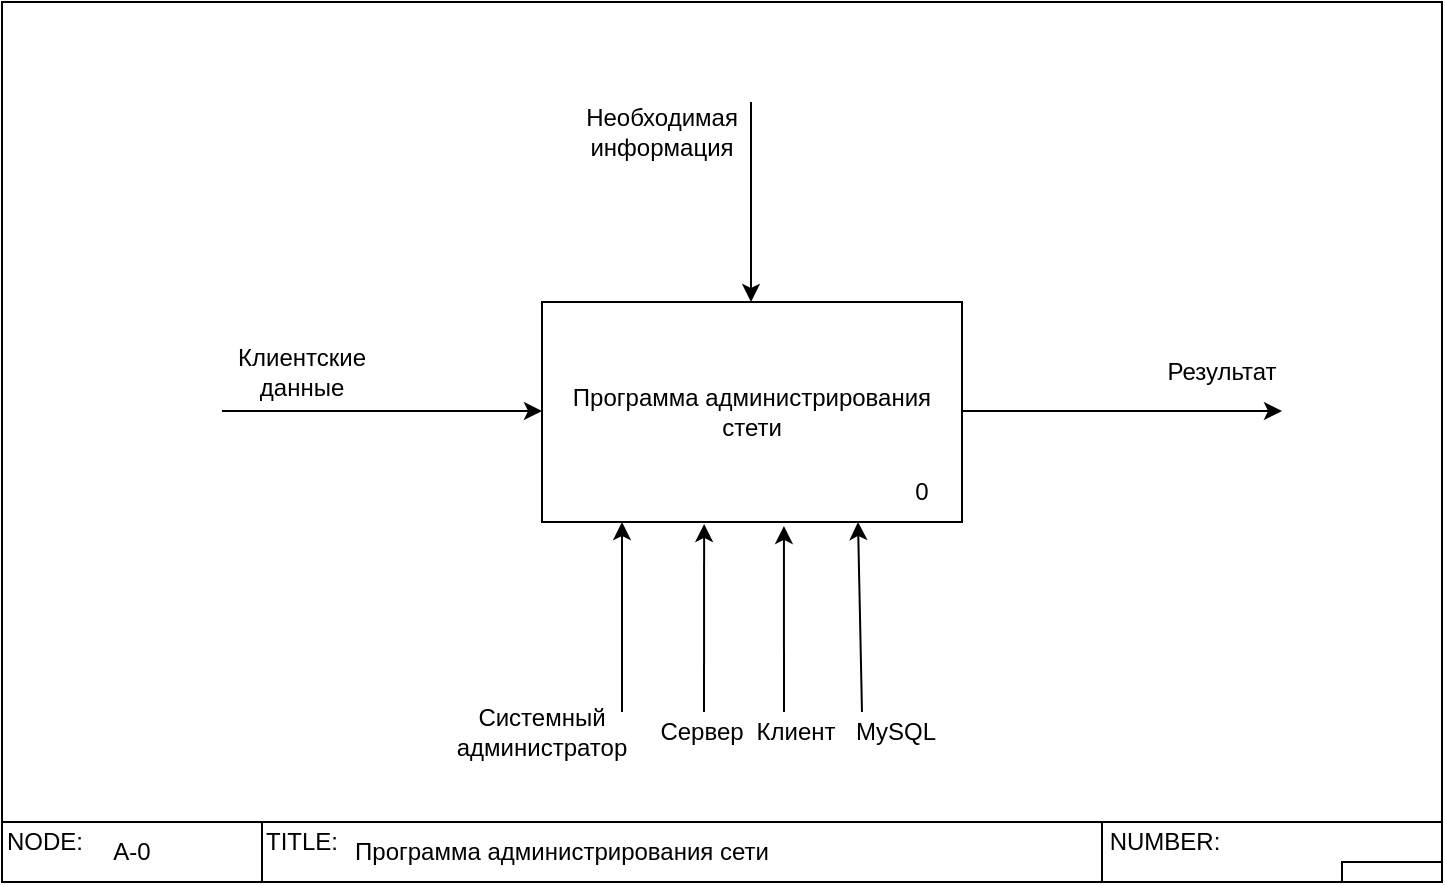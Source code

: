 <mxfile version="13.0.1" type="github">
  <diagram id="L7s4xPTiVDL2cpyjSdkr" name="Page-1">
    <mxGraphModel dx="1182" dy="764" grid="1" gridSize="10" guides="1" tooltips="1" connect="1" arrows="1" fold="1" page="1" pageScale="1" pageWidth="827" pageHeight="1169" math="0" shadow="0">
      <root>
        <mxCell id="0" />
        <mxCell id="1" parent="0" />
        <mxCell id="xcm8XhxW1ZEP3r7AVfZU-2" value="Программа администрирования стети" style="rounded=0;whiteSpace=wrap;html=1;" parent="1" vertex="1">
          <mxGeometry x="280" y="315" width="210" height="110" as="geometry" />
        </mxCell>
        <mxCell id="xcm8XhxW1ZEP3r7AVfZU-8" value="" style="endArrow=classic;html=1;" parent="1" edge="1">
          <mxGeometry width="50" height="50" relative="1" as="geometry">
            <mxPoint x="384.5" y="215" as="sourcePoint" />
            <mxPoint x="384.5" y="315" as="targetPoint" />
          </mxGeometry>
        </mxCell>
        <mxCell id="xcm8XhxW1ZEP3r7AVfZU-10" value="" style="endArrow=classic;html=1;entryX=1;entryY=1;entryDx=0;entryDy=0;" parent="1" edge="1">
          <mxGeometry width="50" height="50" relative="1" as="geometry">
            <mxPoint x="320" y="520" as="sourcePoint" />
            <mxPoint x="320" y="425" as="targetPoint" />
          </mxGeometry>
        </mxCell>
        <mxCell id="xcm8XhxW1ZEP3r7AVfZU-11" value="" style="endArrow=classic;html=1;entryX=0.576;entryY=1.018;entryDx=0;entryDy=0;entryPerimeter=0;" parent="1" edge="1" target="xcm8XhxW1ZEP3r7AVfZU-2">
          <mxGeometry width="50" height="50" relative="1" as="geometry">
            <mxPoint x="401" y="520" as="sourcePoint" />
            <mxPoint x="460" y="425" as="targetPoint" />
          </mxGeometry>
        </mxCell>
        <mxCell id="xcm8XhxW1ZEP3r7AVfZU-13" value="" style="endArrow=classic;html=1;" parent="1" edge="1">
          <mxGeometry width="50" height="50" relative="1" as="geometry">
            <mxPoint x="490" y="369.5" as="sourcePoint" />
            <mxPoint x="650" y="369.5" as="targetPoint" />
          </mxGeometry>
        </mxCell>
        <mxCell id="xcm8XhxW1ZEP3r7AVfZU-14" value="" style="endArrow=classic;html=1;" parent="1" edge="1">
          <mxGeometry width="50" height="50" relative="1" as="geometry">
            <mxPoint x="120" y="369.5" as="sourcePoint" />
            <mxPoint x="280" y="369.5" as="targetPoint" />
          </mxGeometry>
        </mxCell>
        <mxCell id="xcm8XhxW1ZEP3r7AVfZU-15" value="Необходимая информация" style="text;html=1;strokeColor=none;fillColor=none;align=center;verticalAlign=middle;whiteSpace=wrap;rounded=0;" parent="1" vertex="1">
          <mxGeometry x="320" y="220" width="40" height="20" as="geometry" />
        </mxCell>
        <mxCell id="xcm8XhxW1ZEP3r7AVfZU-18" value="Результат" style="text;html=1;strokeColor=none;fillColor=none;align=center;verticalAlign=middle;whiteSpace=wrap;rounded=0;" parent="1" vertex="1">
          <mxGeometry x="600" y="340" width="40" height="20" as="geometry" />
        </mxCell>
        <mxCell id="xcm8XhxW1ZEP3r7AVfZU-19" value="Клиентские данные" style="text;html=1;strokeColor=none;fillColor=none;align=center;verticalAlign=middle;whiteSpace=wrap;rounded=0;" parent="1" vertex="1">
          <mxGeometry x="140" y="340" width="40" height="20" as="geometry" />
        </mxCell>
        <mxCell id="xcm8XhxW1ZEP3r7AVfZU-20" value="Системный администратор" style="text;html=1;strokeColor=none;fillColor=none;align=center;verticalAlign=middle;whiteSpace=wrap;rounded=0;" parent="1" vertex="1">
          <mxGeometry x="260" y="520" width="40" height="20" as="geometry" />
        </mxCell>
        <mxCell id="xcm8XhxW1ZEP3r7AVfZU-23" value="0" style="text;html=1;strokeColor=none;fillColor=none;align=center;verticalAlign=middle;whiteSpace=wrap;rounded=0;" parent="1" vertex="1">
          <mxGeometry x="450" y="400" width="40" height="20" as="geometry" />
        </mxCell>
        <mxCell id="dJ7ejp0NbuTF8aXYp7Hg-1" value="" style="endArrow=classic;html=1;entryX=0.386;entryY=1.009;entryDx=0;entryDy=0;entryPerimeter=0;" parent="1" target="xcm8XhxW1ZEP3r7AVfZU-2" edge="1">
          <mxGeometry width="50" height="50" relative="1" as="geometry">
            <mxPoint x="361" y="520" as="sourcePoint" />
            <mxPoint x="440" y="470" as="targetPoint" />
            <Array as="points" />
          </mxGeometry>
        </mxCell>
        <mxCell id="C7EZ5W2qTfndfBQW0mOC-1" value="" style="rounded=0;whiteSpace=wrap;html=1;fillColor=none;" parent="1" vertex="1">
          <mxGeometry x="10" y="165" width="720" height="410" as="geometry" />
        </mxCell>
        <mxCell id="C7EZ5W2qTfndfBQW0mOC-2" value="" style="rounded=0;whiteSpace=wrap;html=1;fillColor=none;" parent="1" vertex="1">
          <mxGeometry x="10" y="575" width="720" height="30" as="geometry" />
        </mxCell>
        <mxCell id="C7EZ5W2qTfndfBQW0mOC-3" value="" style="rounded=0;whiteSpace=wrap;html=1;fillColor=none;" parent="1" vertex="1">
          <mxGeometry x="560" y="575" width="170" height="30" as="geometry" />
        </mxCell>
        <mxCell id="C7EZ5W2qTfndfBQW0mOC-4" value="" style="rounded=0;whiteSpace=wrap;html=1;fillColor=none;" parent="1" vertex="1">
          <mxGeometry x="10" y="575" width="130" height="30" as="geometry" />
        </mxCell>
        <mxCell id="C7EZ5W2qTfndfBQW0mOC-5" value="NODE:" style="text;html=1;strokeColor=none;fillColor=none;align=center;verticalAlign=middle;whiteSpace=wrap;rounded=0;" parent="1" vertex="1">
          <mxGeometry x="10" y="575" width="43" height="20" as="geometry" />
        </mxCell>
        <mxCell id="C7EZ5W2qTfndfBQW0mOC-6" value="A-0" style="text;html=1;strokeColor=none;fillColor=none;align=center;verticalAlign=middle;whiteSpace=wrap;rounded=0;" parent="1" vertex="1">
          <mxGeometry x="55" y="580" width="40" height="20" as="geometry" />
        </mxCell>
        <mxCell id="C7EZ5W2qTfndfBQW0mOC-7" value="TITLE:" style="text;html=1;strokeColor=none;fillColor=none;align=center;verticalAlign=middle;whiteSpace=wrap;rounded=0;" parent="1" vertex="1">
          <mxGeometry x="140" y="575" width="40" height="20" as="geometry" />
        </mxCell>
        <mxCell id="C7EZ5W2qTfndfBQW0mOC-8" value="NUMBER:" style="text;html=1;strokeColor=none;fillColor=none;align=center;verticalAlign=middle;whiteSpace=wrap;rounded=0;" parent="1" vertex="1">
          <mxGeometry x="560" y="575" width="63" height="20" as="geometry" />
        </mxCell>
        <mxCell id="C7EZ5W2qTfndfBQW0mOC-9" value="" style="rounded=0;whiteSpace=wrap;html=1;fillColor=none;" parent="1" vertex="1">
          <mxGeometry x="680" y="595" width="50" height="10" as="geometry" />
        </mxCell>
        <mxCell id="C7EZ5W2qTfndfBQW0mOC-10" value="Программа администрирования сети" style="text;html=1;strokeColor=none;fillColor=none;align=center;verticalAlign=middle;whiteSpace=wrap;rounded=0;shadow=0;" parent="1" vertex="1">
          <mxGeometry x="180" y="580" width="220" height="20" as="geometry" />
        </mxCell>
        <mxCell id="M47rj5XKFIWce7n1iGt8-1" value="" style="endArrow=classic;html=1;" edge="1" parent="1">
          <mxGeometry width="50" height="50" relative="1" as="geometry">
            <mxPoint x="440" y="520" as="sourcePoint" />
            <mxPoint x="438" y="425" as="targetPoint" />
          </mxGeometry>
        </mxCell>
        <mxCell id="M47rj5XKFIWce7n1iGt8-2" value="Сервер" style="text;html=1;strokeColor=none;fillColor=none;align=center;verticalAlign=middle;whiteSpace=wrap;rounded=0;" vertex="1" parent="1">
          <mxGeometry x="340" y="520" width="40" height="20" as="geometry" />
        </mxCell>
        <mxCell id="M47rj5XKFIWce7n1iGt8-3" value="Клиент" style="text;html=1;strokeColor=none;fillColor=none;align=center;verticalAlign=middle;whiteSpace=wrap;rounded=0;" vertex="1" parent="1">
          <mxGeometry x="387" y="520" width="40" height="20" as="geometry" />
        </mxCell>
        <mxCell id="M47rj5XKFIWce7n1iGt8-6" value="MySQL" style="text;html=1;strokeColor=none;fillColor=none;align=center;verticalAlign=middle;whiteSpace=wrap;rounded=0;" vertex="1" parent="1">
          <mxGeometry x="437" y="520" width="40" height="20" as="geometry" />
        </mxCell>
      </root>
    </mxGraphModel>
  </diagram>
</mxfile>
